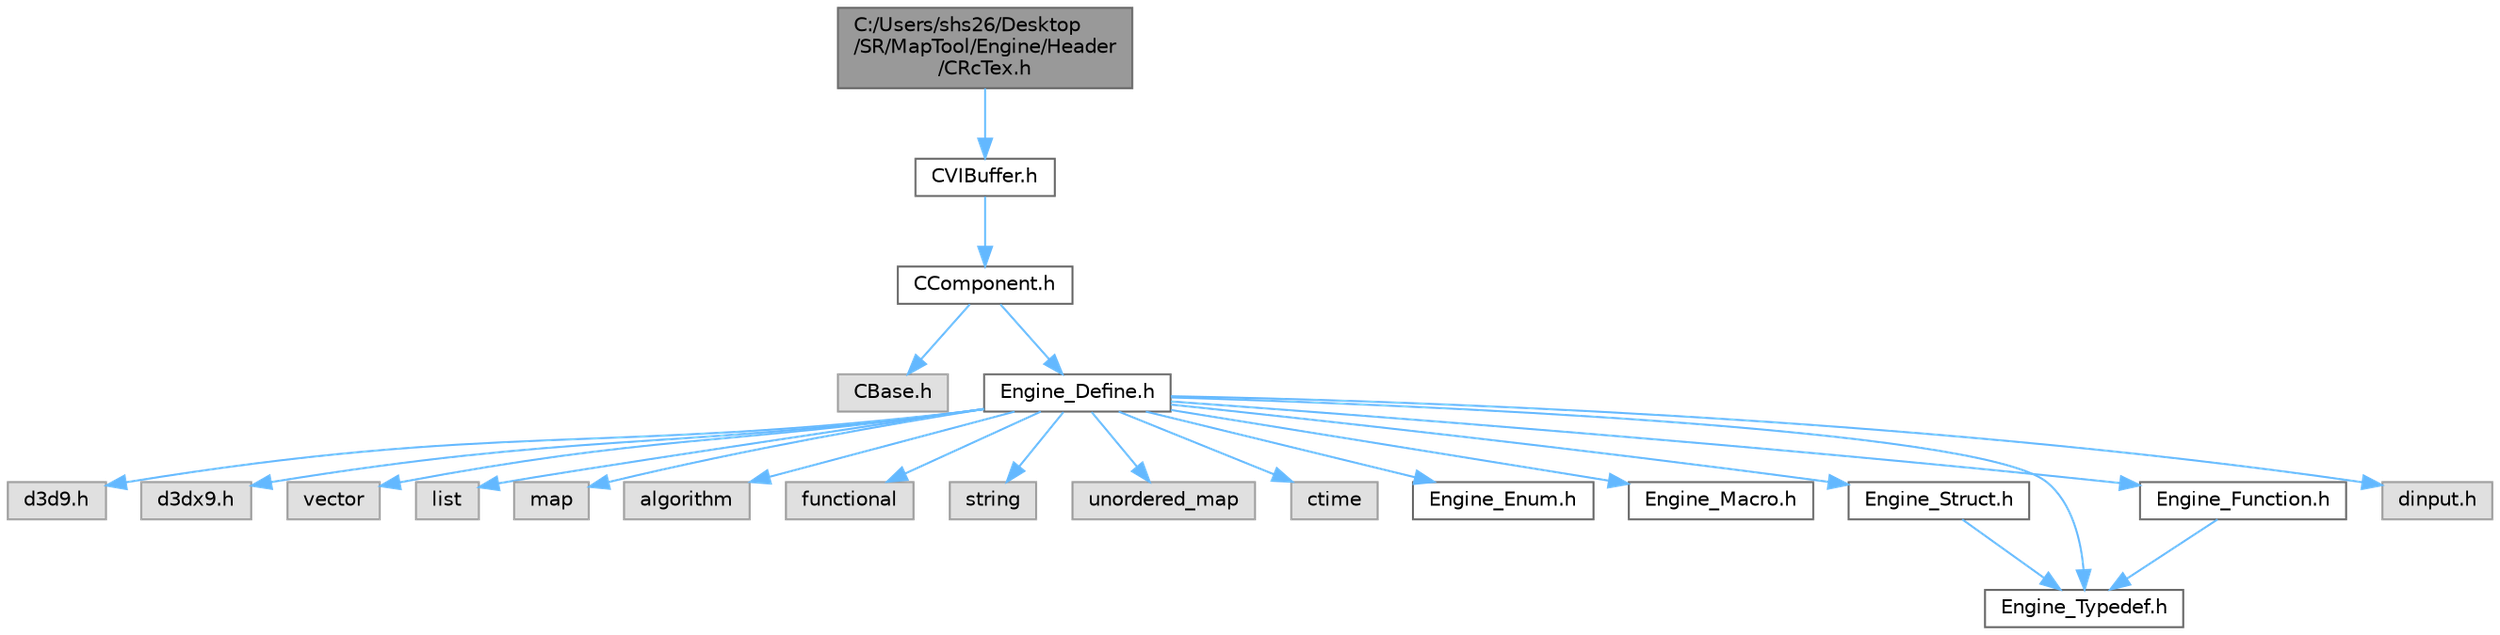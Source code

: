 digraph "C:/Users/shs26/Desktop/SR/MapTool/Engine/Header/CRcTex.h"
{
 // LATEX_PDF_SIZE
  bgcolor="transparent";
  edge [fontname=Helvetica,fontsize=10,labelfontname=Helvetica,labelfontsize=10];
  node [fontname=Helvetica,fontsize=10,shape=box,height=0.2,width=0.4];
  Node1 [id="Node000001",label="C:/Users/shs26/Desktop\l/SR/MapTool/Engine/Header\l/CRcTex.h",height=0.2,width=0.4,color="gray40", fillcolor="grey60", style="filled", fontcolor="black",tooltip=" "];
  Node1 -> Node2 [id="edge23_Node000001_Node000002",color="steelblue1",style="solid",tooltip=" "];
  Node2 [id="Node000002",label="CVIBuffer.h",height=0.2,width=0.4,color="grey40", fillcolor="white", style="filled",URL="$_c_v_i_buffer_8h.html",tooltip=" "];
  Node2 -> Node3 [id="edge24_Node000002_Node000003",color="steelblue1",style="solid",tooltip=" "];
  Node3 [id="Node000003",label="CComponent.h",height=0.2,width=0.4,color="grey40", fillcolor="white", style="filled",URL="$_c_component_8h.html",tooltip=" "];
  Node3 -> Node4 [id="edge25_Node000003_Node000004",color="steelblue1",style="solid",tooltip=" "];
  Node4 [id="Node000004",label="CBase.h",height=0.2,width=0.4,color="grey60", fillcolor="#E0E0E0", style="filled",tooltip=" "];
  Node3 -> Node5 [id="edge26_Node000003_Node000005",color="steelblue1",style="solid",tooltip=" "];
  Node5 [id="Node000005",label="Engine_Define.h",height=0.2,width=0.4,color="grey40", fillcolor="white", style="filled",URL="$_engine___define_8h.html",tooltip=" "];
  Node5 -> Node6 [id="edge27_Node000005_Node000006",color="steelblue1",style="solid",tooltip=" "];
  Node6 [id="Node000006",label="d3d9.h",height=0.2,width=0.4,color="grey60", fillcolor="#E0E0E0", style="filled",tooltip=" "];
  Node5 -> Node7 [id="edge28_Node000005_Node000007",color="steelblue1",style="solid",tooltip=" "];
  Node7 [id="Node000007",label="d3dx9.h",height=0.2,width=0.4,color="grey60", fillcolor="#E0E0E0", style="filled",tooltip=" "];
  Node5 -> Node8 [id="edge29_Node000005_Node000008",color="steelblue1",style="solid",tooltip=" "];
  Node8 [id="Node000008",label="vector",height=0.2,width=0.4,color="grey60", fillcolor="#E0E0E0", style="filled",tooltip=" "];
  Node5 -> Node9 [id="edge30_Node000005_Node000009",color="steelblue1",style="solid",tooltip=" "];
  Node9 [id="Node000009",label="list",height=0.2,width=0.4,color="grey60", fillcolor="#E0E0E0", style="filled",tooltip=" "];
  Node5 -> Node10 [id="edge31_Node000005_Node000010",color="steelblue1",style="solid",tooltip=" "];
  Node10 [id="Node000010",label="map",height=0.2,width=0.4,color="grey60", fillcolor="#E0E0E0", style="filled",tooltip=" "];
  Node5 -> Node11 [id="edge32_Node000005_Node000011",color="steelblue1",style="solid",tooltip=" "];
  Node11 [id="Node000011",label="algorithm",height=0.2,width=0.4,color="grey60", fillcolor="#E0E0E0", style="filled",tooltip=" "];
  Node5 -> Node12 [id="edge33_Node000005_Node000012",color="steelblue1",style="solid",tooltip=" "];
  Node12 [id="Node000012",label="functional",height=0.2,width=0.4,color="grey60", fillcolor="#E0E0E0", style="filled",tooltip=" "];
  Node5 -> Node13 [id="edge34_Node000005_Node000013",color="steelblue1",style="solid",tooltip=" "];
  Node13 [id="Node000013",label="string",height=0.2,width=0.4,color="grey60", fillcolor="#E0E0E0", style="filled",tooltip=" "];
  Node5 -> Node14 [id="edge35_Node000005_Node000014",color="steelblue1",style="solid",tooltip=" "];
  Node14 [id="Node000014",label="unordered_map",height=0.2,width=0.4,color="grey60", fillcolor="#E0E0E0", style="filled",tooltip=" "];
  Node5 -> Node15 [id="edge36_Node000005_Node000015",color="steelblue1",style="solid",tooltip=" "];
  Node15 [id="Node000015",label="ctime",height=0.2,width=0.4,color="grey60", fillcolor="#E0E0E0", style="filled",tooltip=" "];
  Node5 -> Node16 [id="edge37_Node000005_Node000016",color="steelblue1",style="solid",tooltip=" "];
  Node16 [id="Node000016",label="Engine_Enum.h",height=0.2,width=0.4,color="grey40", fillcolor="white", style="filled",URL="$_engine___enum_8h.html",tooltip=" "];
  Node5 -> Node17 [id="edge38_Node000005_Node000017",color="steelblue1",style="solid",tooltip=" "];
  Node17 [id="Node000017",label="Engine_Macro.h",height=0.2,width=0.4,color="grey40", fillcolor="white", style="filled",URL="$_engine___macro_8h.html",tooltip=" "];
  Node5 -> Node18 [id="edge39_Node000005_Node000018",color="steelblue1",style="solid",tooltip=" "];
  Node18 [id="Node000018",label="Engine_Struct.h",height=0.2,width=0.4,color="grey40", fillcolor="white", style="filled",URL="$_engine___struct_8h.html",tooltip=" "];
  Node18 -> Node19 [id="edge40_Node000018_Node000019",color="steelblue1",style="solid",tooltip=" "];
  Node19 [id="Node000019",label="Engine_Typedef.h",height=0.2,width=0.4,color="grey40", fillcolor="white", style="filled",URL="$_engine___typedef_8h.html",tooltip=" "];
  Node5 -> Node19 [id="edge41_Node000005_Node000019",color="steelblue1",style="solid",tooltip=" "];
  Node5 -> Node20 [id="edge42_Node000005_Node000020",color="steelblue1",style="solid",tooltip=" "];
  Node20 [id="Node000020",label="Engine_Function.h",height=0.2,width=0.4,color="grey40", fillcolor="white", style="filled",URL="$_engine___function_8h.html",tooltip=" "];
  Node20 -> Node19 [id="edge43_Node000020_Node000019",color="steelblue1",style="solid",tooltip=" "];
  Node5 -> Node21 [id="edge44_Node000005_Node000021",color="steelblue1",style="solid",tooltip=" "];
  Node21 [id="Node000021",label="dinput.h",height=0.2,width=0.4,color="grey60", fillcolor="#E0E0E0", style="filled",tooltip=" "];
}
